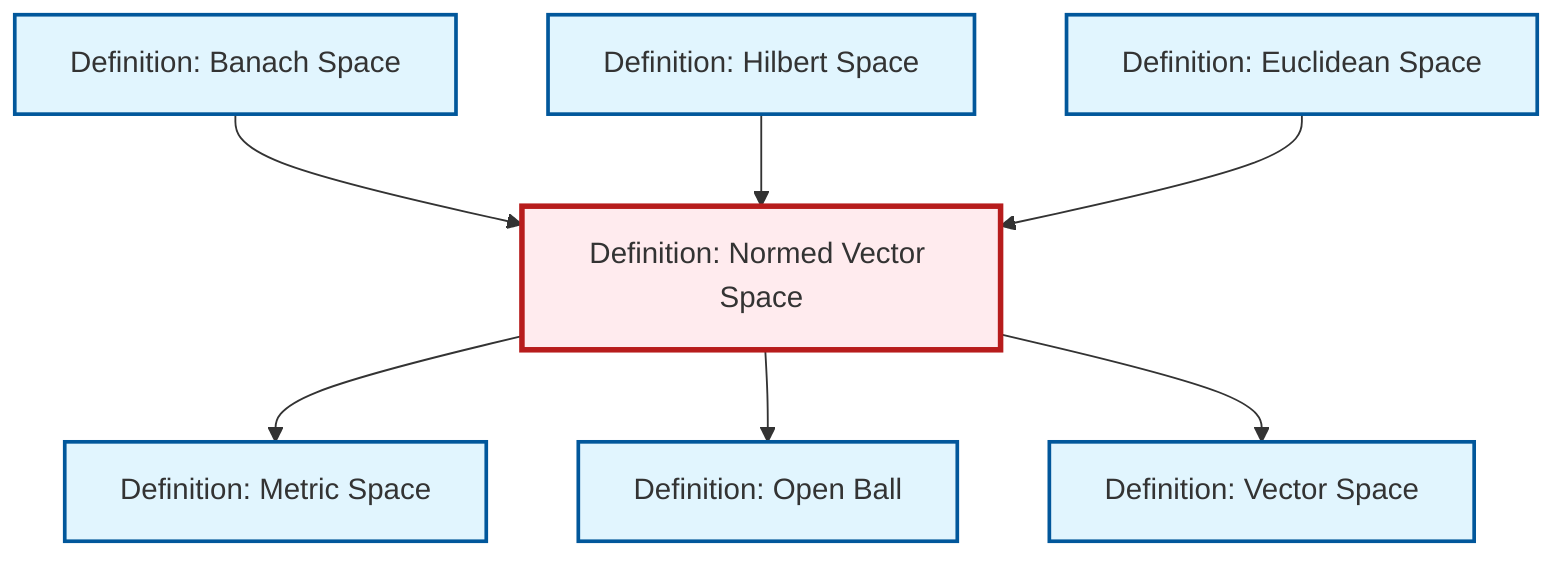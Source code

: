 graph TD
    classDef definition fill:#e1f5fe,stroke:#01579b,stroke-width:2px
    classDef theorem fill:#f3e5f5,stroke:#4a148c,stroke-width:2px
    classDef axiom fill:#fff3e0,stroke:#e65100,stroke-width:2px
    classDef example fill:#e8f5e9,stroke:#1b5e20,stroke-width:2px
    classDef current fill:#ffebee,stroke:#b71c1c,stroke-width:3px
    def-normed-vector-space["Definition: Normed Vector Space"]:::definition
    def-hilbert-space["Definition: Hilbert Space"]:::definition
    def-banach-space["Definition: Banach Space"]:::definition
    def-vector-space["Definition: Vector Space"]:::definition
    def-open-ball["Definition: Open Ball"]:::definition
    def-metric-space["Definition: Metric Space"]:::definition
    def-euclidean-space["Definition: Euclidean Space"]:::definition
    def-normed-vector-space --> def-metric-space
    def-normed-vector-space --> def-open-ball
    def-banach-space --> def-normed-vector-space
    def-hilbert-space --> def-normed-vector-space
    def-normed-vector-space --> def-vector-space
    def-euclidean-space --> def-normed-vector-space
    class def-normed-vector-space current